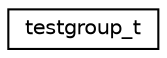 digraph G
{
  edge [fontname="Helvetica",fontsize="10",labelfontname="Helvetica",labelfontsize="10"];
  node [fontname="Helvetica",fontsize="10",shape=record];
  rankdir="LR";
  Node1 [label="testgroup_t",height=0.2,width=0.4,color="black", fillcolor="white", style="filled",URL="$structtestgroup__t.html"];
}
